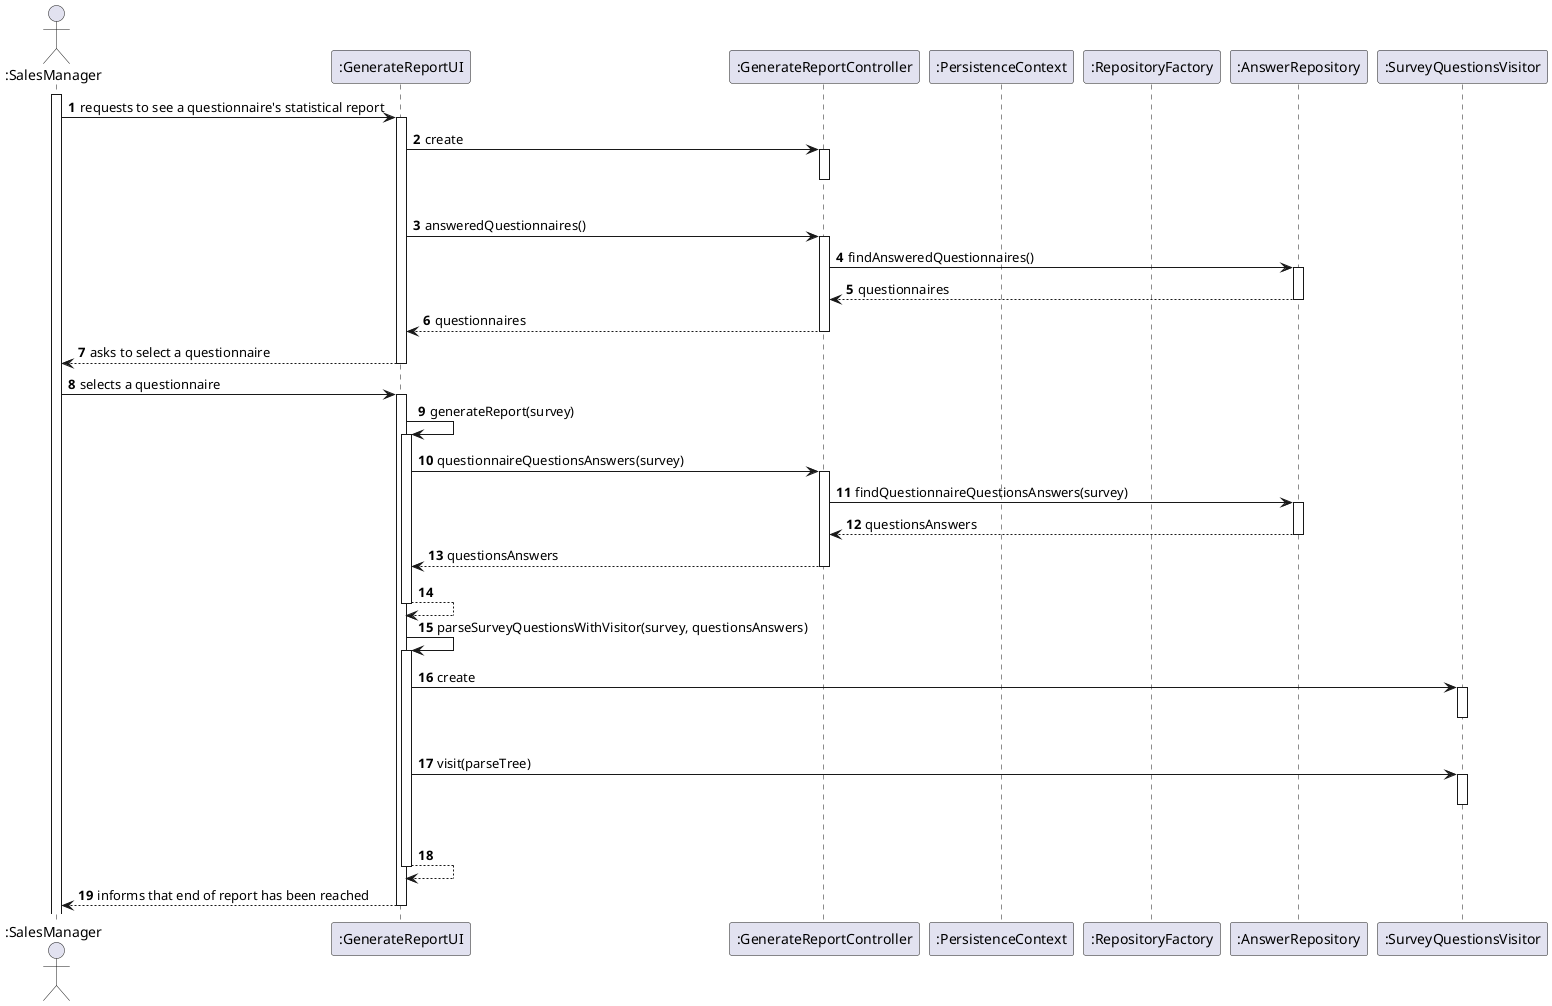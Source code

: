 @startuml
'https://plantuml.com/sequence-diagram

autonumber

Actor ":SalesManager" as SM
participant ":GenerateReportUI" as UI
participant ":GenerateReportController" as CTRL
participant ":PersistenceContext" as Persistance
participant ":RepositoryFactory" as Factory
participant ":AnswerRepository" as AnsRep
participant ":SurveyQuestionsVisitor" as VIS

activate SM
SM -> UI : requests to see a questionnaire's statistical report
activate UI
UI -> CTRL : create
activate CTRL
|||
deactivate CTRL
UI -> CTRL : answeredQuestionnaires()
activate CTRL
CTRL -> AnsRep : findAnsweredQuestionnaires()
activate AnsRep
AnsRep --> CTRL : questionnaires
deactivate AnsRep
CTRL --> UI : questionnaires
deactivate CTRL
UI --> SM : asks to select a questionnaire
deactivate UI
SM -> UI : selects a questionnaire
activate UI
UI -> UI : generateReport(survey)
activate UI
UI -> CTRL : questionnaireQuestionsAnswers(survey)
activate CTRL
CTRL -> AnsRep : findQuestionnaireQuestionsAnswers(survey)
activate AnsRep
AnsRep --> CTRL : questionsAnswers
deactivate AnsRep
CTRL --> UI : questionsAnswers
deactivate CTRL
UI --> UI
deactivate UI
UI -> UI : parseSurveyQuestionsWithVisitor(survey, questionsAnswers)
activate UI
UI -> VIS : create
activate VIS
|||
deactivate VIS
UI -> VIS : visit(parseTree)
activate VIS
|||
deactivate VIS
UI --> UI
deactivate UI
UI --> SM : informs that end of report has been reached
deactivate UI


@enduml